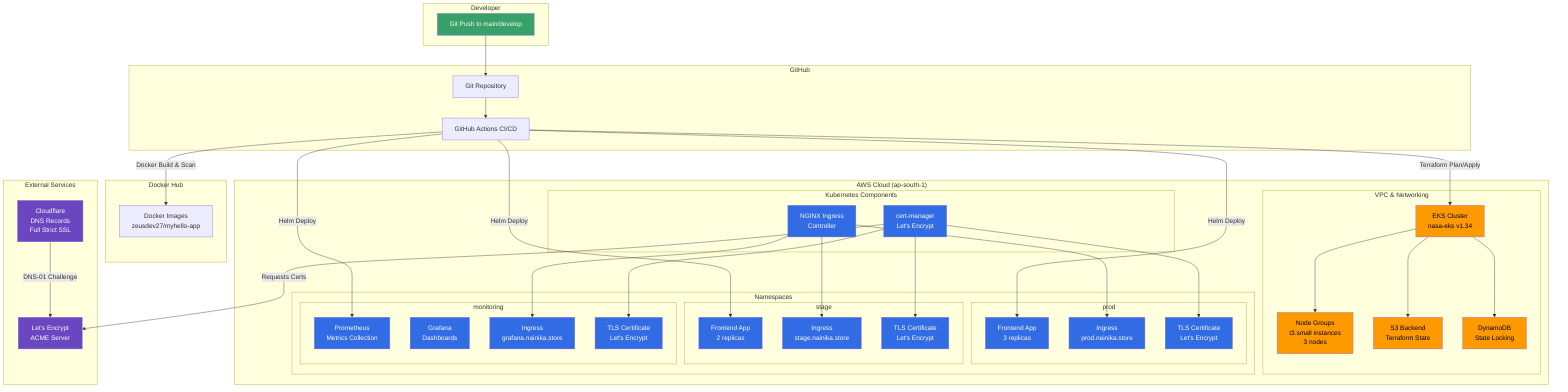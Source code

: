 graph TB
    subgraph "Developer"
        A[Git Push to main/develop]
    end

    subgraph "GitHub"
        B[Git Repository] --> C[GitHub Actions CI/CD]
    end

    subgraph "Docker Hub"
        D[Docker Images<br/>zeusdev27/myhello-app]
    end

    subgraph "AWS Cloud (ap-south-1)"
        subgraph "VPC & Networking"
            E[EKS Cluster<br/>nasa-eks v1.34]
            F[Node Groups<br/>t3.small instances<br/>3 nodes]
            G[S3 Backend<br/>Terraform State]
            H[DynamoDB<br/>State Locking]
        end

        subgraph "Kubernetes Components"
            I[NGINX Ingress<br/>Controller]
            J[cert-manager<br/>Let's Encrypt]
        end

        subgraph "Namespaces"
            subgraph "prod"
                K[Frontend App<br/>3 replicas]
                L[Ingress<br/>prod.nainika.store]
                M[TLS Certificate<br/>Let's Encrypt]
            end
            subgraph "stage"
                N[Frontend App<br/>2 replicas]
                O[Ingress<br/>stage.nainika.store]
                P[TLS Certificate<br/>Let's Encrypt]
            end
            subgraph "monitoring"
                Q[Prometheus<br/>Metrics Collection]
                R[Grafana<br/>Dashboards]
                S[Ingress<br/>grafana.nainika.store]
                T[TLS Certificate<br/>Let's Encrypt]
            end
        end
    end

    subgraph "External Services"
        U[Let's Encrypt<br/>ACME Server]
        V[Cloudflare<br/>DNS Records<br/>Full Strict SSL]
    end

    A --> B
    C -->|Terraform Plan/Apply| E
    C -->|Docker Build & Scan| D
    C -->|Helm Deploy| K
    C -->|Helm Deploy| N
    C -->|Helm Deploy| Q
    E --> F
    E --> G
    E --> H
    I --> L
    I --> O
    I --> S
    J --> M
    J --> P
    J --> T
    J -->|Requests Certs| U
    V -->|DNS-01 Challenge| U

    classDef aws fill:#FF9900,color:#000
    classDef k8s fill:#326CE5,color:#FFF
    classDef external fill:#6B46C1,color:#FFF
    classDef dev fill:#38A169,color:#FFF

    class A dev
    class E,F,G,H aws
    class I,J,K,L,M,N,O,P,Q,R,S,T k8s
    class U,V external
